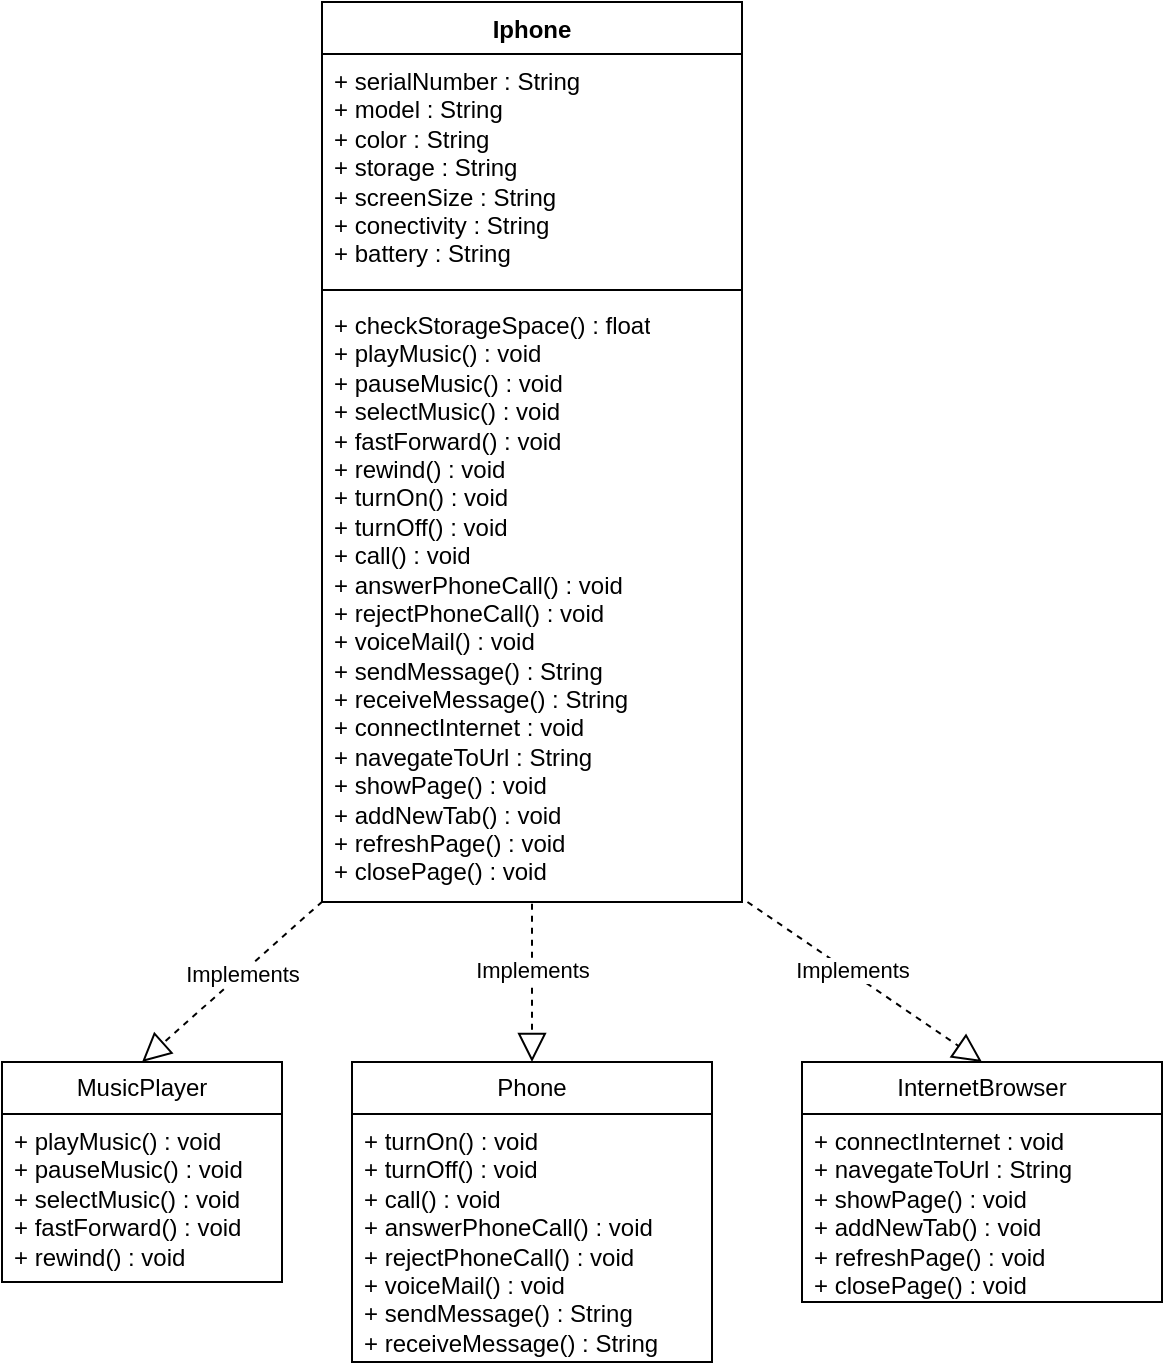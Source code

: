 <mxfile version="21.6.8" type="device">
  <diagram name="Página-1" id="XsS0Q9QLi4ss-mSVZH7l">
    <mxGraphModel dx="1020" dy="519" grid="1" gridSize="10" guides="1" tooltips="1" connect="1" arrows="1" fold="1" page="1" pageScale="1" pageWidth="827" pageHeight="1169" math="0" shadow="0">
      <root>
        <mxCell id="0" />
        <mxCell id="1" parent="0" />
        <mxCell id="UCXEQv75nsvENK-q7Ojl-17" value="Iphone" style="swimlane;fontStyle=1;align=center;verticalAlign=top;childLayout=stackLayout;horizontal=1;startSize=26;horizontalStack=0;resizeParent=1;resizeParentMax=0;resizeLast=0;collapsible=1;marginBottom=0;whiteSpace=wrap;html=1;" vertex="1" parent="1">
          <mxGeometry x="310" y="60" width="210" height="450" as="geometry" />
        </mxCell>
        <mxCell id="UCXEQv75nsvENK-q7Ojl-18" value="&lt;div&gt;+ serialNumber : String&lt;/div&gt;&lt;div&gt;+ model : String&lt;/div&gt;&lt;div&gt;+ color : String&lt;/div&gt;&lt;div&gt;+ storage : String&lt;/div&gt;&lt;div&gt;&lt;div&gt;+ screenSize : String&lt;/div&gt;&lt;div&gt;+ conectivity : String&lt;br&gt;&lt;/div&gt;&lt;/div&gt;&lt;div&gt;+ battery : String&lt;/div&gt;&lt;div&gt;&lt;br&gt;&lt;/div&gt;&lt;div&gt;&lt;br&gt;&lt;/div&gt;&lt;div&gt;&lt;br&gt;&lt;/div&gt;" style="text;strokeColor=none;fillColor=none;align=left;verticalAlign=top;spacingLeft=4;spacingRight=4;overflow=hidden;rotatable=0;points=[[0,0.5],[1,0.5]];portConstraint=eastwest;whiteSpace=wrap;html=1;" vertex="1" parent="UCXEQv75nsvENK-q7Ojl-17">
          <mxGeometry y="26" width="210" height="114" as="geometry" />
        </mxCell>
        <mxCell id="UCXEQv75nsvENK-q7Ojl-19" value="" style="line;strokeWidth=1;fillColor=none;align=left;verticalAlign=middle;spacingTop=-1;spacingLeft=3;spacingRight=3;rotatable=0;labelPosition=right;points=[];portConstraint=eastwest;strokeColor=inherit;" vertex="1" parent="UCXEQv75nsvENK-q7Ojl-17">
          <mxGeometry y="140" width="210" height="8" as="geometry" />
        </mxCell>
        <mxCell id="UCXEQv75nsvENK-q7Ojl-20" value="&lt;div&gt;+ checkStorageSpace() : float&lt;/div&gt;&lt;div&gt;+ playMusic() : void&lt;/div&gt;&lt;div&gt;+ pauseMusic() : void&lt;/div&gt;&lt;div&gt;+ selectMusic() : void&lt;/div&gt;&lt;div&gt;&lt;div&gt;+ fastForward() : void&lt;/div&gt;+ rewind() : void &lt;/div&gt;&lt;div&gt;&lt;div&gt;+ turnOn() : void&lt;/div&gt;+ turnOff() : void&lt;/div&gt;&lt;div&gt;+ call() : void&lt;/div&gt;&lt;div&gt;+ answerPhoneCall() : void&lt;/div&gt;&lt;div&gt;&lt;div&gt;&lt;div&gt;+ rejectPhoneCall() : void&lt;br&gt;&lt;/div&gt;&lt;div&gt;+ voiceMail() : void&lt;/div&gt;&lt;div&gt;+ sendMessage() : String&lt;/div&gt;+ receiveMessage() : String&lt;/div&gt;&lt;/div&gt;&lt;div&gt;+ connectInternet : void&lt;/div&gt;+ navegateToUrl : String&lt;div&gt;+ showPage() : void&lt;/div&gt;&lt;div&gt;+ addNewTab() : void&lt;/div&gt;&lt;div&gt;&lt;div&gt;+ refreshPage() : void&lt;/div&gt;&lt;div&gt;+ closePage() : void&lt;/div&gt;&lt;/div&gt;" style="text;strokeColor=none;fillColor=none;align=left;verticalAlign=top;spacingLeft=4;spacingRight=4;overflow=hidden;rotatable=0;points=[[0,0.5],[1,0.5]];portConstraint=eastwest;whiteSpace=wrap;html=1;" vertex="1" parent="UCXEQv75nsvENK-q7Ojl-17">
          <mxGeometry y="148" width="210" height="302" as="geometry" />
        </mxCell>
        <mxCell id="UCXEQv75nsvENK-q7Ojl-25" value="MusicPlayer" style="swimlane;fontStyle=0;childLayout=stackLayout;horizontal=1;startSize=26;fillColor=none;horizontalStack=0;resizeParent=1;resizeParentMax=0;resizeLast=0;collapsible=1;marginBottom=0;whiteSpace=wrap;html=1;" vertex="1" parent="1">
          <mxGeometry x="150" y="590" width="140" height="110" as="geometry" />
        </mxCell>
        <mxCell id="UCXEQv75nsvENK-q7Ojl-26" value="&lt;div&gt;+ playMusic() : void&lt;/div&gt;&lt;div&gt;+ pauseMusic() : void&lt;/div&gt;&lt;div&gt;+ selectMusic() : void&lt;/div&gt;&lt;div&gt;+ fastForward() : void&lt;/div&gt;&lt;div&gt;+ rewind() : void &lt;br&gt;&lt;/div&gt;&lt;div&gt;&lt;br&gt;&lt;/div&gt;" style="text;strokeColor=none;fillColor=none;align=left;verticalAlign=top;spacingLeft=4;spacingRight=4;overflow=hidden;rotatable=0;points=[[0,0.5],[1,0.5]];portConstraint=eastwest;whiteSpace=wrap;html=1;" vertex="1" parent="UCXEQv75nsvENK-q7Ojl-25">
          <mxGeometry y="26" width="140" height="84" as="geometry" />
        </mxCell>
        <mxCell id="UCXEQv75nsvENK-q7Ojl-29" value="Phone" style="swimlane;fontStyle=0;childLayout=stackLayout;horizontal=1;startSize=26;fillColor=none;horizontalStack=0;resizeParent=1;resizeParentMax=0;resizeLast=0;collapsible=1;marginBottom=0;whiteSpace=wrap;html=1;" vertex="1" parent="1">
          <mxGeometry x="325" y="590" width="180" height="150" as="geometry" />
        </mxCell>
        <mxCell id="UCXEQv75nsvENK-q7Ojl-32" value="&lt;div&gt;+ turnOn() : void&lt;/div&gt;&lt;div&gt;+ turnOff() : void&lt;br&gt;&lt;/div&gt;&lt;div&gt;+ call() : void&lt;/div&gt;&lt;div&gt;+ answerPhoneCall() : void&lt;/div&gt;&lt;div&gt;+ rejectPhoneCall() : void&lt;br&gt;&lt;/div&gt;&lt;div&gt;+ voiceMail() : void&lt;/div&gt;&lt;div&gt;+ sendMessage() : String&lt;/div&gt;&lt;div&gt;+ receiveMessage() : String&lt;br&gt;&lt;/div&gt;" style="text;strokeColor=none;fillColor=none;align=left;verticalAlign=top;spacingLeft=4;spacingRight=4;overflow=hidden;rotatable=0;points=[[0,0.5],[1,0.5]];portConstraint=eastwest;whiteSpace=wrap;html=1;" vertex="1" parent="UCXEQv75nsvENK-q7Ojl-29">
          <mxGeometry y="26" width="180" height="124" as="geometry" />
        </mxCell>
        <mxCell id="UCXEQv75nsvENK-q7Ojl-34" value="InternetBrowser" style="swimlane;fontStyle=0;childLayout=stackLayout;horizontal=1;startSize=26;fillColor=none;horizontalStack=0;resizeParent=1;resizeParentMax=0;resizeLast=0;collapsible=1;marginBottom=0;whiteSpace=wrap;html=1;" vertex="1" parent="1">
          <mxGeometry x="550" y="590" width="180" height="120" as="geometry" />
        </mxCell>
        <mxCell id="UCXEQv75nsvENK-q7Ojl-35" value="&lt;div&gt;+ connectInternet : void&lt;/div&gt;+ navegateToUrl : String&lt;div&gt;+ showPage() : void&lt;/div&gt;&lt;div&gt;+ addNewTab() : void&lt;/div&gt;&lt;div&gt;&lt;div&gt;+ refreshPage() : void&lt;/div&gt;&lt;div&gt;+ closePage() : void&lt;/div&gt;&lt;/div&gt;" style="text;strokeColor=none;fillColor=none;align=left;verticalAlign=top;spacingLeft=4;spacingRight=4;overflow=hidden;rotatable=0;points=[[0,0.5],[1,0.5]];portConstraint=eastwest;whiteSpace=wrap;html=1;" vertex="1" parent="UCXEQv75nsvENK-q7Ojl-34">
          <mxGeometry y="26" width="180" height="94" as="geometry" />
        </mxCell>
        <mxCell id="UCXEQv75nsvENK-q7Ojl-42" value="" style="endArrow=block;dashed=1;endFill=0;endSize=12;html=1;rounded=0;exitX=0.001;exitY=0.999;exitDx=0;exitDy=0;exitPerimeter=0;entryX=0.5;entryY=0;entryDx=0;entryDy=0;" edge="1" parent="1" source="UCXEQv75nsvENK-q7Ojl-20" target="UCXEQv75nsvENK-q7Ojl-25">
          <mxGeometry width="160" relative="1" as="geometry">
            <mxPoint x="560" y="440" as="sourcePoint" />
            <mxPoint x="190" y="550" as="targetPoint" />
          </mxGeometry>
        </mxCell>
        <mxCell id="UCXEQv75nsvENK-q7Ojl-47" value="Implements" style="edgeLabel;html=1;align=center;verticalAlign=middle;resizable=0;points=[];" vertex="1" connectable="0" parent="UCXEQv75nsvENK-q7Ojl-42">
          <mxGeometry x="-0.117" relative="1" as="geometry">
            <mxPoint as="offset" />
          </mxGeometry>
        </mxCell>
        <mxCell id="UCXEQv75nsvENK-q7Ojl-43" value="" style="endArrow=block;dashed=1;endFill=0;endSize=12;html=1;rounded=0;entryX=0.5;entryY=0;entryDx=0;entryDy=0;exitX=0.5;exitY=1.003;exitDx=0;exitDy=0;exitPerimeter=0;" edge="1" parent="1" source="UCXEQv75nsvENK-q7Ojl-20" target="UCXEQv75nsvENK-q7Ojl-29">
          <mxGeometry width="160" relative="1" as="geometry">
            <mxPoint x="420" y="520" as="sourcePoint" />
            <mxPoint x="470" y="530" as="targetPoint" />
          </mxGeometry>
        </mxCell>
        <mxCell id="UCXEQv75nsvENK-q7Ojl-45" value="Implements" style="edgeLabel;html=1;align=center;verticalAlign=middle;resizable=0;points=[];" vertex="1" connectable="0" parent="UCXEQv75nsvENK-q7Ojl-43">
          <mxGeometry x="-0.177" relative="1" as="geometry">
            <mxPoint as="offset" />
          </mxGeometry>
        </mxCell>
        <mxCell id="UCXEQv75nsvENK-q7Ojl-44" value="" style="endArrow=block;dashed=1;endFill=0;endSize=12;html=1;rounded=0;exitX=1.013;exitY=1;exitDx=0;exitDy=0;exitPerimeter=0;entryX=0.5;entryY=0;entryDx=0;entryDy=0;" edge="1" parent="1" source="UCXEQv75nsvENK-q7Ojl-20" target="UCXEQv75nsvENK-q7Ojl-34">
          <mxGeometry width="160" relative="1" as="geometry">
            <mxPoint x="360" y="520" as="sourcePoint" />
            <mxPoint x="660" y="480" as="targetPoint" />
          </mxGeometry>
        </mxCell>
        <mxCell id="UCXEQv75nsvENK-q7Ojl-46" value="Implements" style="edgeLabel;html=1;align=center;verticalAlign=middle;resizable=0;points=[];" vertex="1" connectable="0" parent="UCXEQv75nsvENK-q7Ojl-44">
          <mxGeometry x="-0.128" y="1" relative="1" as="geometry">
            <mxPoint as="offset" />
          </mxGeometry>
        </mxCell>
      </root>
    </mxGraphModel>
  </diagram>
</mxfile>
